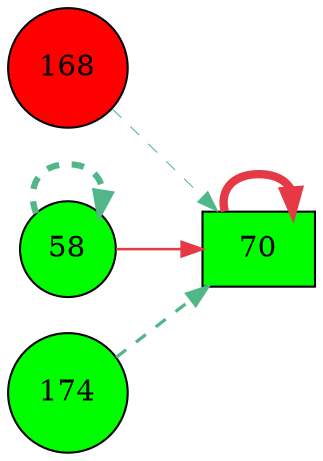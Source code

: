 digraph G{
rankdir=LR;
168 [style=filled, shape=circle, fillcolor="#fe0000", label="168"];
58 [style=filled, shape=circle, fillcolor="#00fe00", label="58"];
174 [style=filled, shape=circle, fillcolor="#00fe00", label="174"];
70 [style=filled, shape=box, fillcolor="#00fe00", label="70"];
70 -> 70 [color="#e63946",penwidth=4.00];
58 -> 70 [color="#e63946",penwidth=1.21];
58 -> 58 [color="#52b788",style=dashed,penwidth=3.00];
174 -> 70 [color="#52b788",style=dashed,penwidth=1.57];
168 -> 70 [color="#52b788",style=dashed,penwidth=0.50];
}